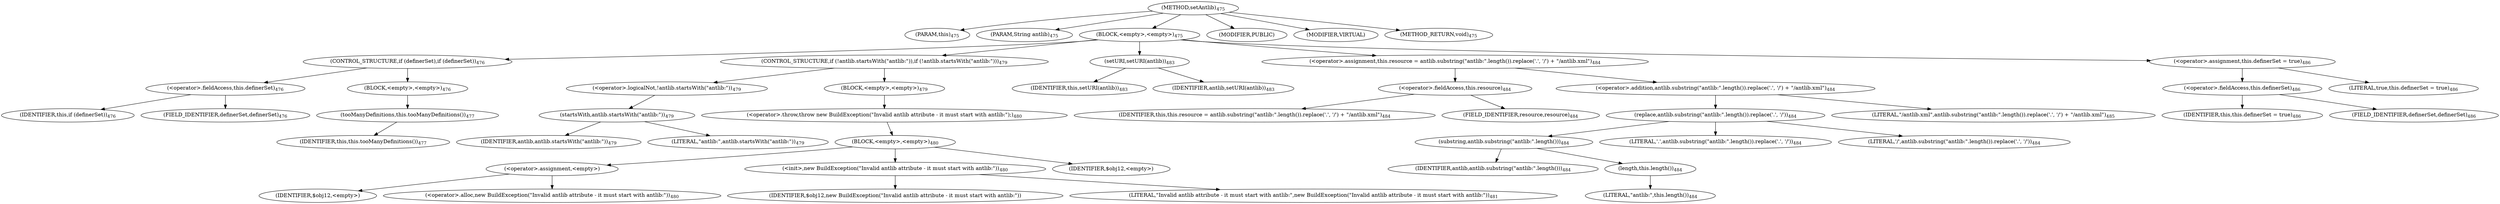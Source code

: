 digraph "setAntlib" {  
"1049" [label = <(METHOD,setAntlib)<SUB>475</SUB>> ]
"87" [label = <(PARAM,this)<SUB>475</SUB>> ]
"1050" [label = <(PARAM,String antlib)<SUB>475</SUB>> ]
"1051" [label = <(BLOCK,&lt;empty&gt;,&lt;empty&gt;)<SUB>475</SUB>> ]
"1052" [label = <(CONTROL_STRUCTURE,if (definerSet),if (definerSet))<SUB>476</SUB>> ]
"1053" [label = <(&lt;operator&gt;.fieldAccess,this.definerSet)<SUB>476</SUB>> ]
"1054" [label = <(IDENTIFIER,this,if (definerSet))<SUB>476</SUB>> ]
"1055" [label = <(FIELD_IDENTIFIER,definerSet,definerSet)<SUB>476</SUB>> ]
"1056" [label = <(BLOCK,&lt;empty&gt;,&lt;empty&gt;)<SUB>476</SUB>> ]
"1057" [label = <(tooManyDefinitions,this.tooManyDefinitions())<SUB>477</SUB>> ]
"86" [label = <(IDENTIFIER,this,this.tooManyDefinitions())<SUB>477</SUB>> ]
"1058" [label = <(CONTROL_STRUCTURE,if (!antlib.startsWith(&quot;antlib:&quot;)),if (!antlib.startsWith(&quot;antlib:&quot;)))<SUB>479</SUB>> ]
"1059" [label = <(&lt;operator&gt;.logicalNot,!antlib.startsWith(&quot;antlib:&quot;))<SUB>479</SUB>> ]
"1060" [label = <(startsWith,antlib.startsWith(&quot;antlib:&quot;))<SUB>479</SUB>> ]
"1061" [label = <(IDENTIFIER,antlib,antlib.startsWith(&quot;antlib:&quot;))<SUB>479</SUB>> ]
"1062" [label = <(LITERAL,&quot;antlib:&quot;,antlib.startsWith(&quot;antlib:&quot;))<SUB>479</SUB>> ]
"1063" [label = <(BLOCK,&lt;empty&gt;,&lt;empty&gt;)<SUB>479</SUB>> ]
"1064" [label = <(&lt;operator&gt;.throw,throw new BuildException(&quot;Invalid antlib attribute - it must start with antlib:&quot;);)<SUB>480</SUB>> ]
"1065" [label = <(BLOCK,&lt;empty&gt;,&lt;empty&gt;)<SUB>480</SUB>> ]
"1066" [label = <(&lt;operator&gt;.assignment,&lt;empty&gt;)> ]
"1067" [label = <(IDENTIFIER,$obj12,&lt;empty&gt;)> ]
"1068" [label = <(&lt;operator&gt;.alloc,new BuildException(&quot;Invalid antlib attribute - it must start with antlib:&quot;))<SUB>480</SUB>> ]
"1069" [label = <(&lt;init&gt;,new BuildException(&quot;Invalid antlib attribute - it must start with antlib:&quot;))<SUB>480</SUB>> ]
"1070" [label = <(IDENTIFIER,$obj12,new BuildException(&quot;Invalid antlib attribute - it must start with antlib:&quot;))> ]
"1071" [label = <(LITERAL,&quot;Invalid antlib attribute - it must start with antlib:&quot;,new BuildException(&quot;Invalid antlib attribute - it must start with antlib:&quot;))<SUB>481</SUB>> ]
"1072" [label = <(IDENTIFIER,$obj12,&lt;empty&gt;)> ]
"1073" [label = <(setURI,setURI(antlib))<SUB>483</SUB>> ]
"88" [label = <(IDENTIFIER,this,setURI(antlib))<SUB>483</SUB>> ]
"1074" [label = <(IDENTIFIER,antlib,setURI(antlib))<SUB>483</SUB>> ]
"1075" [label = <(&lt;operator&gt;.assignment,this.resource = antlib.substring(&quot;antlib:&quot;.length()).replace('.', '/') + &quot;/antlib.xml&quot;)<SUB>484</SUB>> ]
"1076" [label = <(&lt;operator&gt;.fieldAccess,this.resource)<SUB>484</SUB>> ]
"89" [label = <(IDENTIFIER,this,this.resource = antlib.substring(&quot;antlib:&quot;.length()).replace('.', '/') + &quot;/antlib.xml&quot;)<SUB>484</SUB>> ]
"1077" [label = <(FIELD_IDENTIFIER,resource,resource)<SUB>484</SUB>> ]
"1078" [label = <(&lt;operator&gt;.addition,antlib.substring(&quot;antlib:&quot;.length()).replace('.', '/') + &quot;/antlib.xml&quot;)<SUB>484</SUB>> ]
"1079" [label = <(replace,antlib.substring(&quot;antlib:&quot;.length()).replace('.', '/'))<SUB>484</SUB>> ]
"1080" [label = <(substring,antlib.substring(&quot;antlib:&quot;.length()))<SUB>484</SUB>> ]
"1081" [label = <(IDENTIFIER,antlib,antlib.substring(&quot;antlib:&quot;.length()))<SUB>484</SUB>> ]
"1082" [label = <(length,this.length())<SUB>484</SUB>> ]
"1083" [label = <(LITERAL,&quot;antlib:&quot;,this.length())<SUB>484</SUB>> ]
"1084" [label = <(LITERAL,'.',antlib.substring(&quot;antlib:&quot;.length()).replace('.', '/'))<SUB>484</SUB>> ]
"1085" [label = <(LITERAL,'/',antlib.substring(&quot;antlib:&quot;.length()).replace('.', '/'))<SUB>484</SUB>> ]
"1086" [label = <(LITERAL,&quot;/antlib.xml&quot;,antlib.substring(&quot;antlib:&quot;.length()).replace('.', '/') + &quot;/antlib.xml&quot;)<SUB>485</SUB>> ]
"1087" [label = <(&lt;operator&gt;.assignment,this.definerSet = true)<SUB>486</SUB>> ]
"1088" [label = <(&lt;operator&gt;.fieldAccess,this.definerSet)<SUB>486</SUB>> ]
"1089" [label = <(IDENTIFIER,this,this.definerSet = true)<SUB>486</SUB>> ]
"1090" [label = <(FIELD_IDENTIFIER,definerSet,definerSet)<SUB>486</SUB>> ]
"1091" [label = <(LITERAL,true,this.definerSet = true)<SUB>486</SUB>> ]
"1092" [label = <(MODIFIER,PUBLIC)> ]
"1093" [label = <(MODIFIER,VIRTUAL)> ]
"1094" [label = <(METHOD_RETURN,void)<SUB>475</SUB>> ]
  "1049" -> "87" 
  "1049" -> "1050" 
  "1049" -> "1051" 
  "1049" -> "1092" 
  "1049" -> "1093" 
  "1049" -> "1094" 
  "1051" -> "1052" 
  "1051" -> "1058" 
  "1051" -> "1073" 
  "1051" -> "1075" 
  "1051" -> "1087" 
  "1052" -> "1053" 
  "1052" -> "1056" 
  "1053" -> "1054" 
  "1053" -> "1055" 
  "1056" -> "1057" 
  "1057" -> "86" 
  "1058" -> "1059" 
  "1058" -> "1063" 
  "1059" -> "1060" 
  "1060" -> "1061" 
  "1060" -> "1062" 
  "1063" -> "1064" 
  "1064" -> "1065" 
  "1065" -> "1066" 
  "1065" -> "1069" 
  "1065" -> "1072" 
  "1066" -> "1067" 
  "1066" -> "1068" 
  "1069" -> "1070" 
  "1069" -> "1071" 
  "1073" -> "88" 
  "1073" -> "1074" 
  "1075" -> "1076" 
  "1075" -> "1078" 
  "1076" -> "89" 
  "1076" -> "1077" 
  "1078" -> "1079" 
  "1078" -> "1086" 
  "1079" -> "1080" 
  "1079" -> "1084" 
  "1079" -> "1085" 
  "1080" -> "1081" 
  "1080" -> "1082" 
  "1082" -> "1083" 
  "1087" -> "1088" 
  "1087" -> "1091" 
  "1088" -> "1089" 
  "1088" -> "1090" 
}
